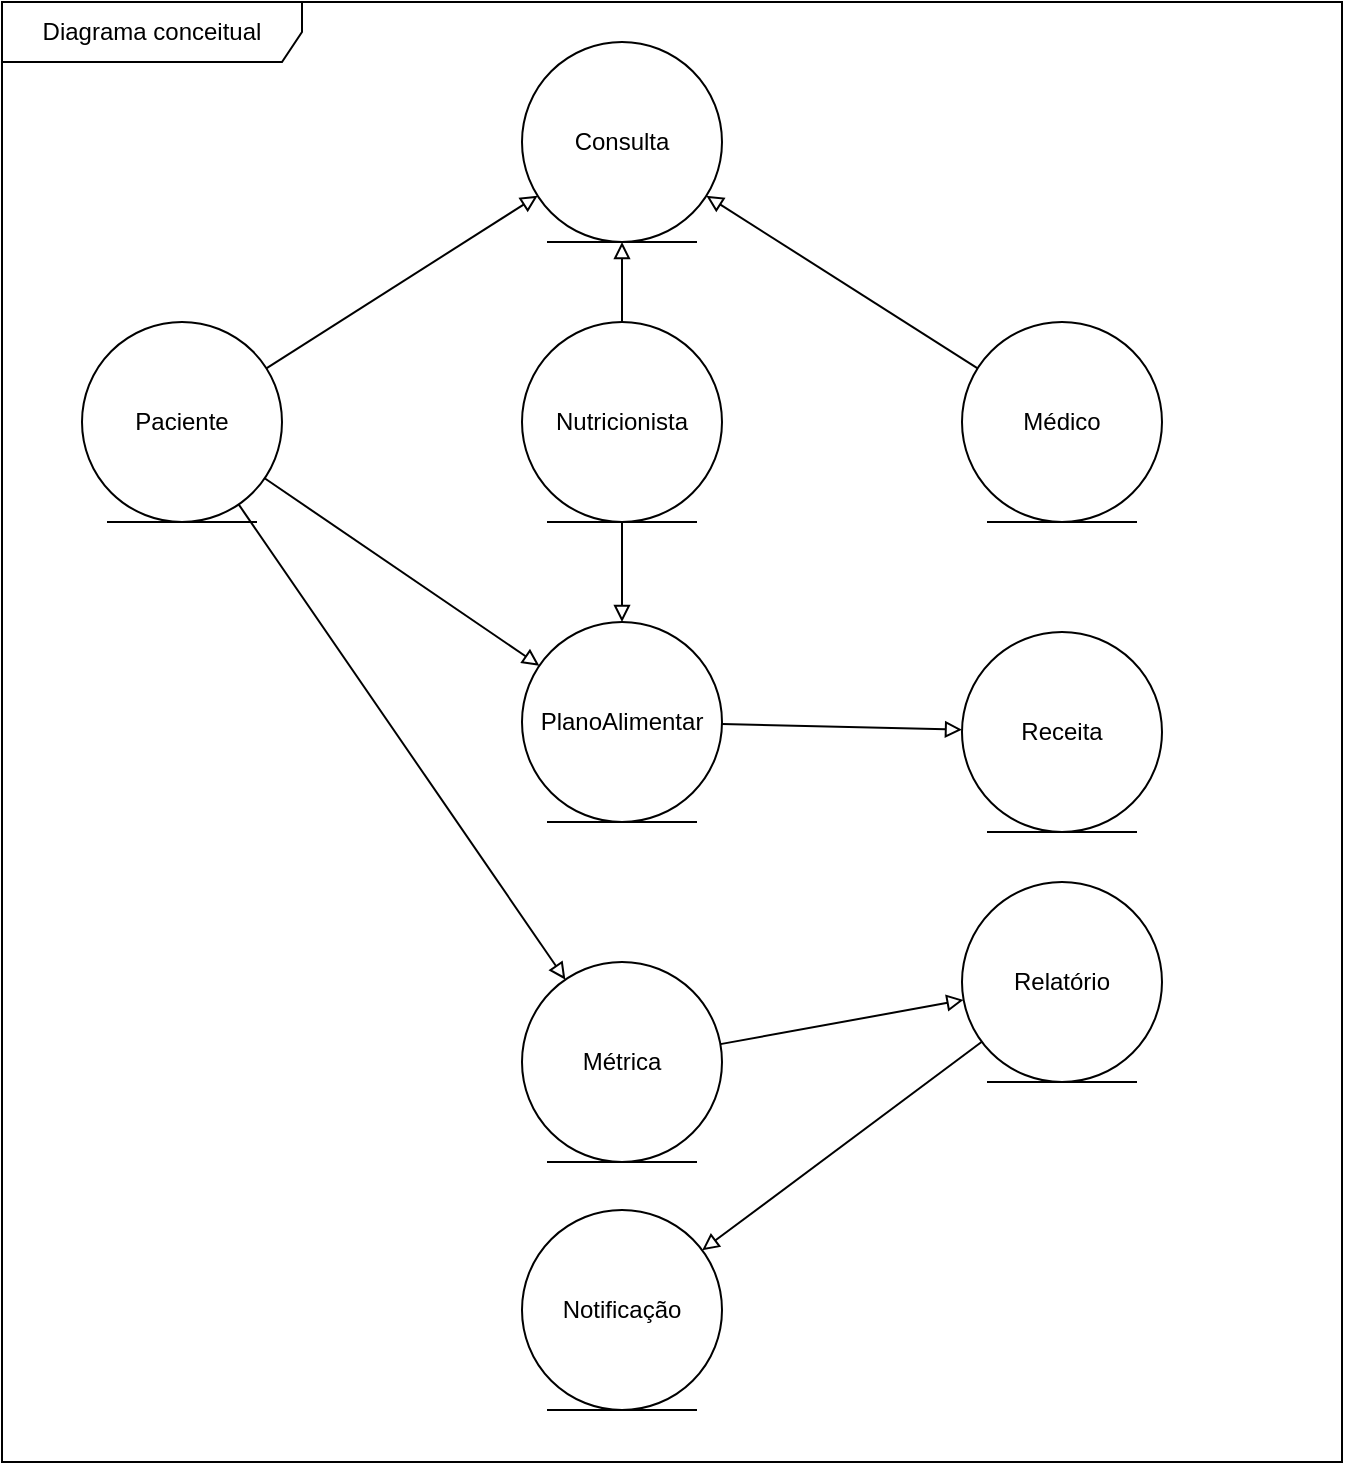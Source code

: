 <mxfile version="27.2.0">
  <diagram name="Página-1" id="nXQz9VLSLlL5GwqTy-l1">
    <mxGraphModel dx="1275" dy="2045" grid="1" gridSize="10" guides="1" tooltips="1" connect="1" arrows="1" fold="1" page="1" pageScale="1" pageWidth="827" pageHeight="1169" math="0" shadow="0" adaptiveColors="none">
      <root>
        <mxCell id="0" />
        <mxCell id="1" parent="0" />
        <mxCell id="yfyngpZ6kTW5o_8SKnOL-1" value="Paciente" style="ellipse;shape=umlEntity;whiteSpace=wrap;html=1;" parent="1" vertex="1">
          <mxGeometry x="100" y="40" width="100" height="100" as="geometry" />
        </mxCell>
        <mxCell id="yfyngpZ6kTW5o_8SKnOL-2" value="Nutricionista" style="ellipse;shape=umlEntity;whiteSpace=wrap;html=1;" parent="1" vertex="1">
          <mxGeometry x="320" y="40" width="100" height="100" as="geometry" />
        </mxCell>
        <mxCell id="yfyngpZ6kTW5o_8SKnOL-3" value="Médico" style="ellipse;shape=umlEntity;whiteSpace=wrap;html=1;" parent="1" vertex="1">
          <mxGeometry x="540" y="40" width="100" height="100" as="geometry" />
        </mxCell>
        <mxCell id="yfyngpZ6kTW5o_8SKnOL-4" value="Consulta" style="ellipse;shape=umlEntity;whiteSpace=wrap;html=1;" parent="1" vertex="1">
          <mxGeometry x="320" y="-100" width="100" height="100" as="geometry" />
        </mxCell>
        <mxCell id="yfyngpZ6kTW5o_8SKnOL-5" value="PlanoAlimentar" style="ellipse;shape=umlEntity;whiteSpace=wrap;html=1;" parent="1" vertex="1">
          <mxGeometry x="320" y="190" width="100" height="100" as="geometry" />
        </mxCell>
        <mxCell id="yfyngpZ6kTW5o_8SKnOL-6" value="Receita" style="ellipse;shape=umlEntity;whiteSpace=wrap;html=1;" parent="1" vertex="1">
          <mxGeometry x="540" y="195" width="100" height="100" as="geometry" />
        </mxCell>
        <mxCell id="yfyngpZ6kTW5o_8SKnOL-7" value="Métrica" style="ellipse;shape=umlEntity;whiteSpace=wrap;html=1;" parent="1" vertex="1">
          <mxGeometry x="320" y="360" width="100" height="100" as="geometry" />
        </mxCell>
        <mxCell id="yfyngpZ6kTW5o_8SKnOL-8" value="Relatório" style="ellipse;shape=umlEntity;whiteSpace=wrap;html=1;" parent="1" vertex="1">
          <mxGeometry x="540" y="320" width="100" height="100" as="geometry" />
        </mxCell>
        <mxCell id="yfyngpZ6kTW5o_8SKnOL-9" value="Notificação" style="ellipse;shape=umlEntity;whiteSpace=wrap;html=1;" parent="1" vertex="1">
          <mxGeometry x="320" y="484" width="100" height="100" as="geometry" />
        </mxCell>
        <mxCell id="rel1" style="endArrow=block;endFill=0;" parent="1" source="yfyngpZ6kTW5o_8SKnOL-1" target="yfyngpZ6kTW5o_8SKnOL-4" edge="1">
          <mxGeometry relative="1" as="geometry" />
        </mxCell>
        <mxCell id="rel2" style="endArrow=block;endFill=0;" parent="1" source="yfyngpZ6kTW5o_8SKnOL-2" target="yfyngpZ6kTW5o_8SKnOL-4" edge="1">
          <mxGeometry relative="1" as="geometry" />
        </mxCell>
        <mxCell id="rel3" style="endArrow=block;endFill=0;" parent="1" source="yfyngpZ6kTW5o_8SKnOL-3" target="yfyngpZ6kTW5o_8SKnOL-4" edge="1">
          <mxGeometry relative="1" as="geometry" />
        </mxCell>
        <mxCell id="rel4" style="endArrow=block;endFill=0;" parent="1" source="yfyngpZ6kTW5o_8SKnOL-1" target="yfyngpZ6kTW5o_8SKnOL-5" edge="1">
          <mxGeometry relative="1" as="geometry" />
        </mxCell>
        <mxCell id="rel5" style="endArrow=block;endFill=0;" parent="1" source="yfyngpZ6kTW5o_8SKnOL-2" target="yfyngpZ6kTW5o_8SKnOL-5" edge="1">
          <mxGeometry relative="1" as="geometry" />
        </mxCell>
        <mxCell id="rel6" style="endArrow=block;endFill=0;" parent="1" source="yfyngpZ6kTW5o_8SKnOL-5" target="yfyngpZ6kTW5o_8SKnOL-6" edge="1">
          <mxGeometry relative="1" as="geometry" />
        </mxCell>
        <mxCell id="rel7" style="endArrow=block;endFill=0;" parent="1" source="yfyngpZ6kTW5o_8SKnOL-1" target="yfyngpZ6kTW5o_8SKnOL-7" edge="1">
          <mxGeometry relative="1" as="geometry" />
        </mxCell>
        <mxCell id="rel8" style="endArrow=block;endFill=0;" parent="1" source="yfyngpZ6kTW5o_8SKnOL-7" target="yfyngpZ6kTW5o_8SKnOL-8" edge="1">
          <mxGeometry relative="1" as="geometry" />
        </mxCell>
        <mxCell id="rel9" style="endArrow=block;endFill=0;" parent="1" source="yfyngpZ6kTW5o_8SKnOL-8" target="yfyngpZ6kTW5o_8SKnOL-9" edge="1">
          <mxGeometry relative="1" as="geometry" />
        </mxCell>
        <mxCell id="gZ_IPukIXz_eJjO1my4D-1" value="Diagrama conceitual" style="shape=umlFrame;whiteSpace=wrap;html=1;pointerEvents=0;width=150;height=30;" parent="1" vertex="1">
          <mxGeometry x="60" y="-120" width="670" height="730" as="geometry" />
        </mxCell>
      </root>
    </mxGraphModel>
  </diagram>
</mxfile>

